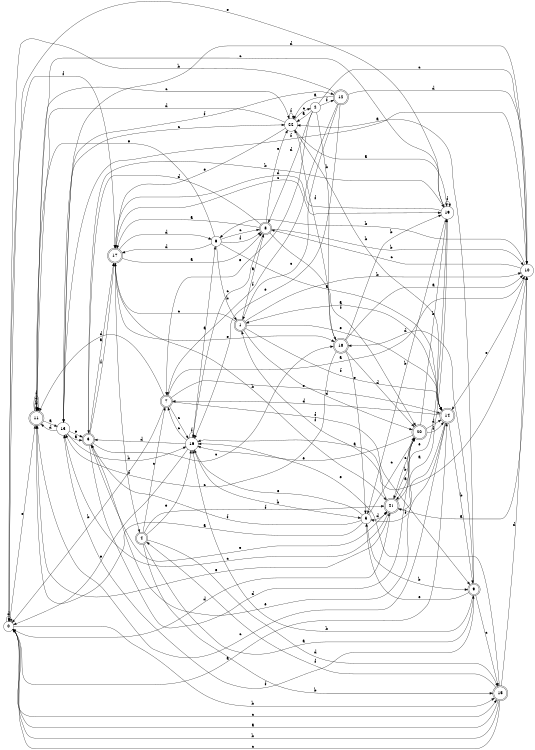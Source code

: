digraph n19_5 {
__start0 [label="" shape="none"];

rankdir=LR;
size="8,5";

s0 [style="filled", color="black", fillcolor="white" shape="circle", label="0"];
s1 [style="rounded,filled", color="black", fillcolor="white" shape="doublecircle", label="1"];
s2 [style="filled", color="black", fillcolor="white" shape="circle", label="2"];
s3 [style="rounded,filled", color="black", fillcolor="white" shape="doublecircle", label="3"];
s4 [style="rounded,filled", color="black", fillcolor="white" shape="doublecircle", label="4"];
s5 [style="filled", color="black", fillcolor="white" shape="circle", label="5"];
s6 [style="filled", color="black", fillcolor="white" shape="circle", label="6"];
s7 [style="rounded,filled", color="black", fillcolor="white" shape="doublecircle", label="7"];
s8 [style="rounded,filled", color="black", fillcolor="white" shape="doublecircle", label="8"];
s9 [style="rounded,filled", color="black", fillcolor="white" shape="doublecircle", label="9"];
s10 [style="filled", color="black", fillcolor="white" shape="circle", label="10"];
s11 [style="rounded,filled", color="black", fillcolor="white" shape="doublecircle", label="11"];
s12 [style="rounded,filled", color="black", fillcolor="white" shape="doublecircle", label="12"];
s13 [style="filled", color="black", fillcolor="white" shape="circle", label="13"];
s14 [style="rounded,filled", color="black", fillcolor="white" shape="doublecircle", label="14"];
s15 [style="rounded,filled", color="black", fillcolor="white" shape="doublecircle", label="15"];
s16 [style="filled", color="black", fillcolor="white" shape="circle", label="16"];
s17 [style="rounded,filled", color="black", fillcolor="white" shape="doublecircle", label="17"];
s18 [style="rounded,filled", color="black", fillcolor="white" shape="doublecircle", label="18"];
s19 [style="filled", color="black", fillcolor="white" shape="circle", label="19"];
s20 [style="rounded,filled", color="black", fillcolor="white" shape="doublecircle", label="20"];
s21 [style="rounded,filled", color="black", fillcolor="white" shape="doublecircle", label="21"];
s22 [style="filled", color="black", fillcolor="white" shape="circle", label="22"];
s0 -> s14 [label="a"];
s0 -> s15 [label="b"];
s0 -> s15 [label="c"];
s0 -> s0 [label="d"];
s0 -> s11 [label="e"];
s0 -> s17 [label="f"];
s1 -> s8 [label="a"];
s1 -> s10 [label="b"];
s1 -> s17 [label="c"];
s1 -> s20 [label="d"];
s1 -> s14 [label="e"];
s1 -> s14 [label="f"];
s2 -> s22 [label="a"];
s2 -> s18 [label="b"];
s2 -> s10 [label="c"];
s2 -> s8 [label="d"];
s2 -> s7 [label="e"];
s2 -> s12 [label="f"];
s3 -> s17 [label="a"];
s3 -> s19 [label="b"];
s3 -> s18 [label="c"];
s3 -> s20 [label="d"];
s3 -> s21 [label="e"];
s3 -> s17 [label="f"];
s4 -> s9 [label="a"];
s4 -> s15 [label="b"];
s4 -> s7 [label="c"];
s4 -> s15 [label="d"];
s4 -> s16 [label="e"];
s4 -> s21 [label="f"];
s5 -> s11 [label="a"];
s5 -> s9 [label="b"];
s5 -> s20 [label="c"];
s5 -> s21 [label="d"];
s5 -> s16 [label="e"];
s5 -> s3 [label="f"];
s6 -> s14 [label="a"];
s6 -> s1 [label="b"];
s6 -> s8 [label="c"];
s6 -> s17 [label="d"];
s6 -> s11 [label="e"];
s6 -> s8 [label="f"];
s7 -> s10 [label="a"];
s7 -> s0 [label="b"];
s7 -> s16 [label="c"];
s7 -> s11 [label="d"];
s7 -> s14 [label="e"];
s7 -> s9 [label="f"];
s8 -> s17 [label="a"];
s8 -> s10 [label="b"];
s8 -> s16 [label="c"];
s8 -> s3 [label="d"];
s8 -> s22 [label="e"];
s8 -> s20 [label="f"];
s9 -> s22 [label="a"];
s9 -> s16 [label="b"];
s9 -> s15 [label="c"];
s9 -> s18 [label="d"];
s9 -> s5 [label="e"];
s9 -> s13 [label="f"];
s10 -> s16 [label="a"];
s10 -> s6 [label="b"];
s10 -> s8 [label="c"];
s10 -> s13 [label="d"];
s10 -> s14 [label="e"];
s10 -> s13 [label="f"];
s11 -> s13 [label="a"];
s11 -> s11 [label="b"];
s11 -> s22 [label="c"];
s11 -> s11 [label="d"];
s11 -> s21 [label="e"];
s11 -> s11 [label="f"];
s12 -> s22 [label="a"];
s12 -> s0 [label="b"];
s12 -> s1 [label="c"];
s12 -> s10 [label="d"];
s12 -> s16 [label="e"];
s12 -> s7 [label="f"];
s13 -> s3 [label="a"];
s13 -> s16 [label="b"];
s13 -> s22 [label="c"];
s13 -> s11 [label="d"];
s13 -> s3 [label="e"];
s13 -> s12 [label="f"];
s14 -> s1 [label="a"];
s14 -> s9 [label="b"];
s14 -> s11 [label="c"];
s14 -> s7 [label="d"];
s14 -> s3 [label="e"];
s14 -> s5 [label="f"];
s15 -> s0 [label="a"];
s15 -> s0 [label="b"];
s15 -> s0 [label="c"];
s15 -> s10 [label="d"];
s15 -> s16 [label="e"];
s15 -> s4 [label="f"];
s16 -> s6 [label="a"];
s16 -> s5 [label="b"];
s16 -> s7 [label="c"];
s16 -> s3 [label="d"];
s16 -> s0 [label="e"];
s16 -> s16 [label="f"];
s17 -> s8 [label="a"];
s17 -> s21 [label="b"];
s17 -> s19 [label="c"];
s17 -> s6 [label="d"];
s17 -> s18 [label="e"];
s17 -> s4 [label="f"];
s18 -> s10 [label="a"];
s18 -> s19 [label="b"];
s18 -> s13 [label="c"];
s18 -> s20 [label="d"];
s18 -> s5 [label="e"];
s18 -> s22 [label="f"];
s19 -> s21 [label="a"];
s19 -> s5 [label="b"];
s19 -> s11 [label="c"];
s19 -> s17 [label="d"];
s19 -> s0 [label="e"];
s19 -> s19 [label="f"];
s20 -> s21 [label="a"];
s20 -> s19 [label="b"];
s20 -> s21 [label="c"];
s20 -> s14 [label="d"];
s20 -> s16 [label="e"];
s20 -> s14 [label="f"];
s21 -> s10 [label="a"];
s21 -> s20 [label="b"];
s21 -> s13 [label="c"];
s21 -> s0 [label="d"];
s21 -> s19 [label="e"];
s21 -> s1 [label="f"];
s22 -> s19 [label="a"];
s22 -> s14 [label="b"];
s22 -> s2 [label="c"];
s22 -> s11 [label="d"];
s22 -> s17 [label="e"];
s22 -> s22 [label="f"];

}